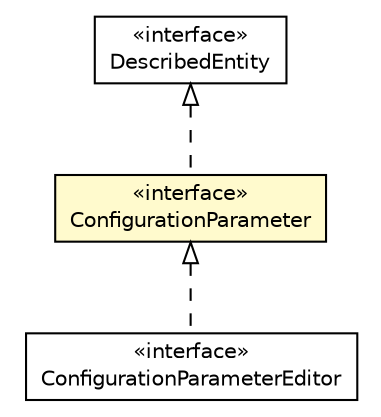 #!/usr/local/bin/dot
#
# Class diagram 
# Generated by UMLGraph version R5_6-24-gf6e263 (http://www.umlgraph.org/)
#

digraph G {
	edge [fontname="Helvetica",fontsize=10,labelfontname="Helvetica",labelfontsize=10];
	node [fontname="Helvetica",fontsize=10,shape=plaintext];
	nodesep=0.25;
	ranksep=0.5;
	// org.universAAL.middleware.interfaces.configuration.configurationEditionTypes.ConfigurationParameterEditor
	c3041389 [label=<<table title="org.universAAL.middleware.interfaces.configuration.configurationEditionTypes.ConfigurationParameterEditor" border="0" cellborder="1" cellspacing="0" cellpadding="2" port="p" href="../configurationEditionTypes/ConfigurationParameterEditor.html">
		<tr><td><table border="0" cellspacing="0" cellpadding="1">
<tr><td align="center" balign="center"> &#171;interface&#187; </td></tr>
<tr><td align="center" balign="center"> ConfigurationParameterEditor </td></tr>
		</table></td></tr>
		</table>>, URL="../configurationEditionTypes/ConfigurationParameterEditor.html", fontname="Helvetica", fontcolor="black", fontsize=10.0];
	// org.universAAL.middleware.interfaces.configuration.configurationDefinitionTypes.ConfigurationParameter
	c3041400 [label=<<table title="org.universAAL.middleware.interfaces.configuration.configurationDefinitionTypes.ConfigurationParameter" border="0" cellborder="1" cellspacing="0" cellpadding="2" port="p" bgcolor="lemonChiffon" href="./ConfigurationParameter.html">
		<tr><td><table border="0" cellspacing="0" cellpadding="1">
<tr><td align="center" balign="center"> &#171;interface&#187; </td></tr>
<tr><td align="center" balign="center"> ConfigurationParameter </td></tr>
		</table></td></tr>
		</table>>, URL="./ConfigurationParameter.html", fontname="Helvetica", fontcolor="black", fontsize=10.0];
	// org.universAAL.middleware.interfaces.configuration.configurationDefinitionTypes.DescribedEntity
	c3041404 [label=<<table title="org.universAAL.middleware.interfaces.configuration.configurationDefinitionTypes.DescribedEntity" border="0" cellborder="1" cellspacing="0" cellpadding="2" port="p" href="./DescribedEntity.html">
		<tr><td><table border="0" cellspacing="0" cellpadding="1">
<tr><td align="center" balign="center"> &#171;interface&#187; </td></tr>
<tr><td align="center" balign="center"> DescribedEntity </td></tr>
		</table></td></tr>
		</table>>, URL="./DescribedEntity.html", fontname="Helvetica", fontcolor="black", fontsize=10.0];
	//org.universAAL.middleware.interfaces.configuration.configurationEditionTypes.ConfigurationParameterEditor implements org.universAAL.middleware.interfaces.configuration.configurationDefinitionTypes.ConfigurationParameter
	c3041400:p -> c3041389:p [dir=back,arrowtail=empty,style=dashed];
	//org.universAAL.middleware.interfaces.configuration.configurationDefinitionTypes.ConfigurationParameter implements org.universAAL.middleware.interfaces.configuration.configurationDefinitionTypes.DescribedEntity
	c3041404:p -> c3041400:p [dir=back,arrowtail=empty,style=dashed];
}

